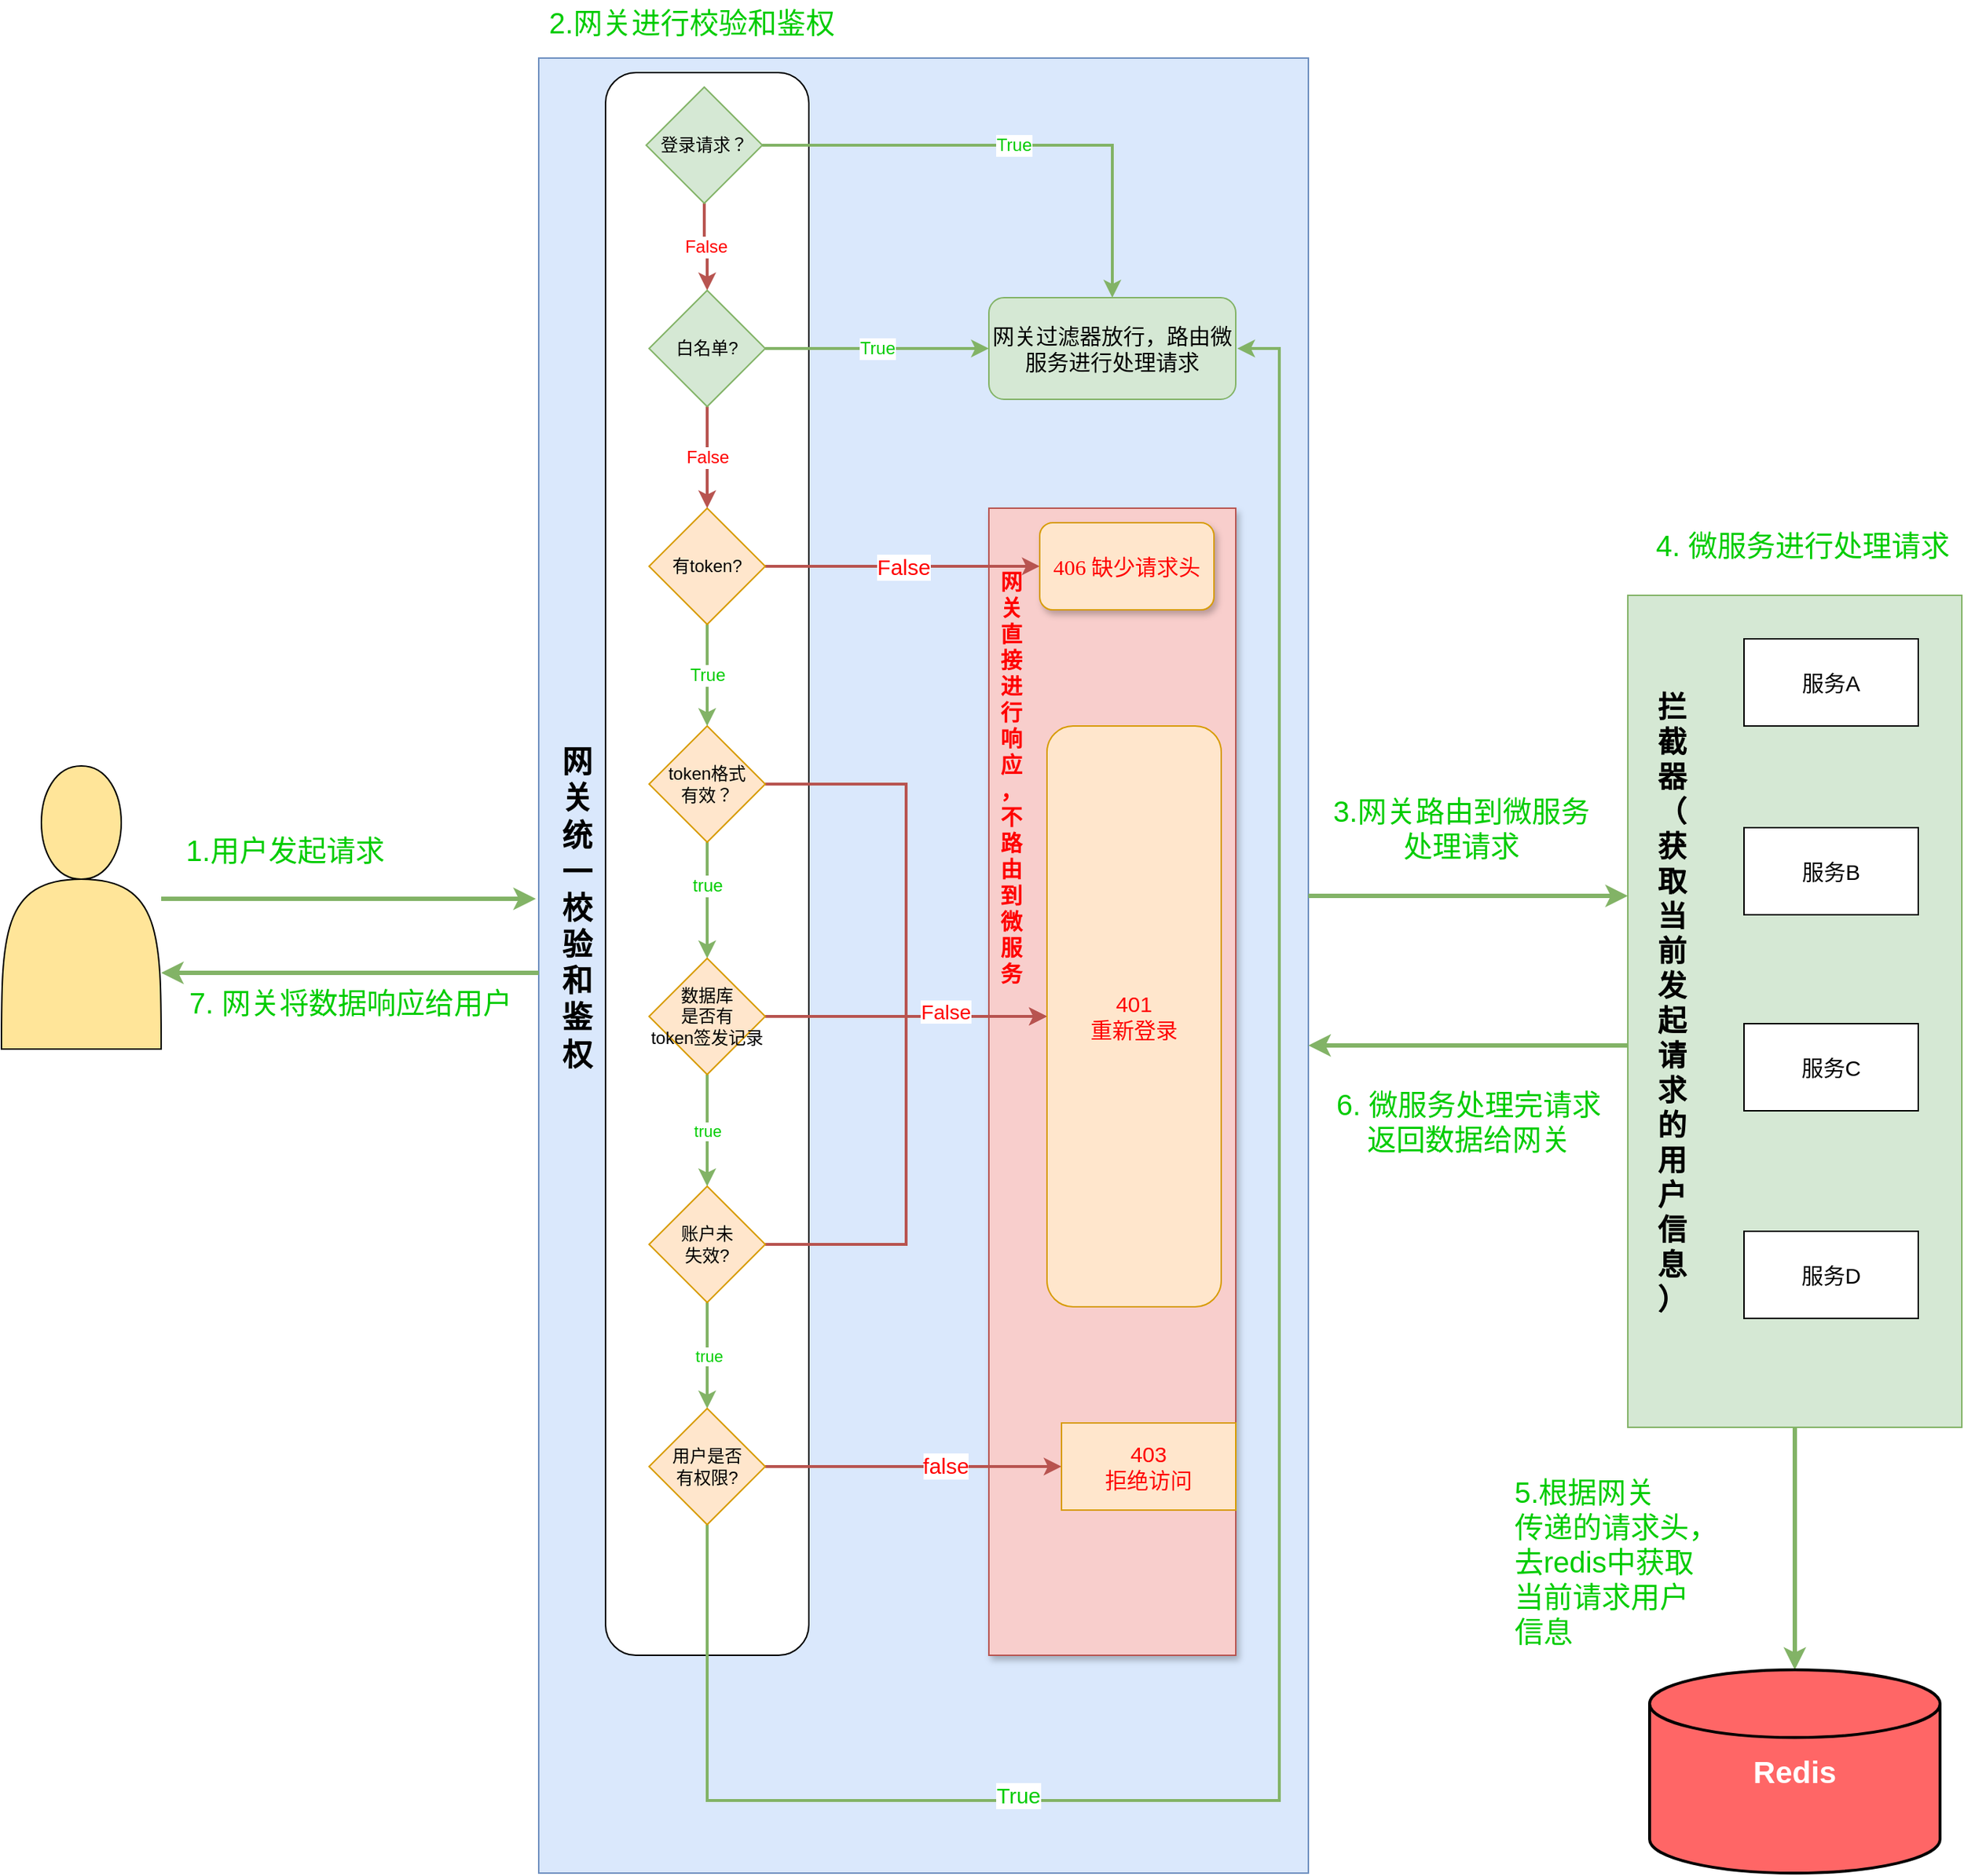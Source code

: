 <mxfile version="12.9.3" type="device"><diagram id="C5RBs43oDa-KdzZeNtuy" name="Page-1"><mxGraphModel dx="2306" dy="1884" grid="1" gridSize="10" guides="1" tooltips="1" connect="1" arrows="1" fold="1" page="1" pageScale="1" pageWidth="827" pageHeight="1169" math="0" shadow="0"><root><mxCell id="WIyWlLk6GJQsqaUBKTNV-0"/><mxCell id="WIyWlLk6GJQsqaUBKTNV-1" parent="WIyWlLk6GJQsqaUBKTNV-0"/><mxCell id="BepoBmbAw8Fq3KnFWJ3N-85" value="" style="rounded=0;whiteSpace=wrap;html=1;fillColor=#dae8fc;fontSize=15;strokeColor=#6c8ebf;" parent="WIyWlLk6GJQsqaUBKTNV-1" vertex="1"><mxGeometry x="260" y="-150" width="530" height="1250" as="geometry"/></mxCell><mxCell id="BepoBmbAw8Fq3KnFWJ3N-183" value="" style="rounded=0;whiteSpace=wrap;html=1;labelBackgroundColor=none;fillColor=#f8cecc;fontSize=12;align=left;shadow=1;strokeColor=#b85450;" parent="WIyWlLk6GJQsqaUBKTNV-1" vertex="1"><mxGeometry x="570" y="160" width="170" height="790" as="geometry"/></mxCell><mxCell id="BepoBmbAw8Fq3KnFWJ3N-179" style="edgeStyle=orthogonalEdgeStyle;rounded=0;orthogonalLoop=1;jettySize=auto;html=1;entryX=0.5;entryY=0;entryDx=0;entryDy=0;entryPerimeter=0;strokeColor=#82b366;strokeWidth=3;fontSize=12;fontColor=#FF0000;fillColor=#d5e8d4;" parent="WIyWlLk6GJQsqaUBKTNV-1" source="BepoBmbAw8Fq3KnFWJ3N-97" target="BepoBmbAw8Fq3KnFWJ3N-111" edge="1"><mxGeometry relative="1" as="geometry"/></mxCell><mxCell id="BepoBmbAw8Fq3KnFWJ3N-181" style="edgeStyle=orthogonalEdgeStyle;rounded=0;orthogonalLoop=1;jettySize=auto;html=1;strokeColor=#82b366;strokeWidth=3;fontSize=12;fontColor=#FF0000;fillColor=#d5e8d4;" parent="WIyWlLk6GJQsqaUBKTNV-1" source="BepoBmbAw8Fq3KnFWJ3N-97" target="BepoBmbAw8Fq3KnFWJ3N-85" edge="1"><mxGeometry relative="1" as="geometry"><Array as="points"><mxPoint x="940" y="530"/><mxPoint x="940" y="530"/></Array></mxGeometry></mxCell><mxCell id="BepoBmbAw8Fq3KnFWJ3N-97" value="" style="rounded=0;whiteSpace=wrap;html=1;fillColor=#d5e8d4;fontSize=15;strokeColor=#82b366;" parent="WIyWlLk6GJQsqaUBKTNV-1" vertex="1"><mxGeometry x="1010" y="220" width="230" height="573" as="geometry"/></mxCell><mxCell id="BepoBmbAw8Fq3KnFWJ3N-109" style="edgeStyle=orthogonalEdgeStyle;rounded=0;orthogonalLoop=1;jettySize=auto;html=1;strokeColor=#82b366;fontSize=15;fontColor=#000000;strokeWidth=3;fillColor=#d5e8d4;" parent="WIyWlLk6GJQsqaUBKTNV-1" source="BepoBmbAw8Fq3KnFWJ3N-85" target="BepoBmbAw8Fq3KnFWJ3N-98" edge="1"><mxGeometry relative="1" as="geometry"><Array as="points"><mxPoint x="120" y="480"/><mxPoint x="120" y="480"/></Array></mxGeometry></mxCell><mxCell id="BepoBmbAw8Fq3KnFWJ3N-180" style="edgeStyle=orthogonalEdgeStyle;rounded=0;orthogonalLoop=1;jettySize=auto;html=1;strokeColor=#82b366;strokeWidth=3;fontSize=12;fontColor=#FF0000;fillColor=#d5e8d4;" parent="WIyWlLk6GJQsqaUBKTNV-1" source="BepoBmbAw8Fq3KnFWJ3N-85" edge="1"><mxGeometry relative="1" as="geometry"><mxPoint x="1010" y="427" as="targetPoint"/><Array as="points"><mxPoint x="840" y="427"/><mxPoint x="840" y="427"/></Array></mxGeometry></mxCell><mxCell id="BepoBmbAw8Fq3KnFWJ3N-7" value="" style="rounded=1;whiteSpace=wrap;html=1;" parent="WIyWlLk6GJQsqaUBKTNV-1" vertex="1"><mxGeometry x="306" y="-140" width="140" height="1090" as="geometry"/></mxCell><mxCell id="BepoBmbAw8Fq3KnFWJ3N-11" value="" style="edgeStyle=orthogonalEdgeStyle;rounded=0;orthogonalLoop=1;jettySize=auto;html=1;strokeColor=#82b366;strokeWidth=2;fillColor=#d5e8d4;" parent="WIyWlLk6GJQsqaUBKTNV-1" source="BepoBmbAw8Fq3KnFWJ3N-9" target="BepoBmbAw8Fq3KnFWJ3N-10" edge="1"><mxGeometry relative="1" as="geometry"><Array as="points"><mxPoint x="376" y="410"/><mxPoint x="376" y="410"/></Array></mxGeometry></mxCell><mxCell id="BepoBmbAw8Fq3KnFWJ3N-16" value="true" style="text;html=1;align=center;verticalAlign=middle;resizable=0;points=[];labelBackgroundColor=#ffffff;fontColor=#00CC00;" parent="BepoBmbAw8Fq3KnFWJ3N-11" vertex="1" connectable="0"><mxGeometry x="-0.25" y="4" relative="1" as="geometry"><mxPoint x="-4" as="offset"/></mxGeometry></mxCell><mxCell id="BepoBmbAw8Fq3KnFWJ3N-52" value="" style="edgeStyle=orthogonalEdgeStyle;rounded=0;orthogonalLoop=1;jettySize=auto;html=1;entryX=0;entryY=0.5;entryDx=0;entryDy=0;strokeColor=#b85450;fontStyle=1;spacing=9;strokeWidth=2;fillColor=#f8cecc;" parent="WIyWlLk6GJQsqaUBKTNV-1" source="BepoBmbAw8Fq3KnFWJ3N-9" target="BepoBmbAw8Fq3KnFWJ3N-18" edge="1"><mxGeometry relative="1" as="geometry"/></mxCell><mxCell id="BepoBmbAw8Fq3KnFWJ3N-9" value="token格式&lt;br&gt;有效？" style="rhombus;whiteSpace=wrap;html=1;fillColor=#ffe6cc;strokeColor=#d79b00;" parent="WIyWlLk6GJQsqaUBKTNV-1" vertex="1"><mxGeometry x="336" y="310" width="80" height="80" as="geometry"/></mxCell><mxCell id="BepoBmbAw8Fq3KnFWJ3N-120" value="True" style="edgeStyle=orthogonalEdgeStyle;rounded=0;orthogonalLoop=1;jettySize=auto;html=1;entryX=0.5;entryY=0;entryDx=0;entryDy=0;strokeColor=#82b366;fontSize=12;fontColor=#00CC00;strokeWidth=2;fillColor=#d5e8d4;" parent="WIyWlLk6GJQsqaUBKTNV-1" source="BepoBmbAw8Fq3KnFWJ3N-118" target="BepoBmbAw8Fq3KnFWJ3N-9" edge="1"><mxGeometry relative="1" as="geometry"/></mxCell><mxCell id="BepoBmbAw8Fq3KnFWJ3N-168" value="False" style="edgeStyle=orthogonalEdgeStyle;rounded=0;orthogonalLoop=1;jettySize=auto;html=1;strokeColor=#b85450;fontSize=15;fontColor=#FF0000;strokeWidth=2;fillColor=#f8cecc;" parent="WIyWlLk6GJQsqaUBKTNV-1" source="BepoBmbAw8Fq3KnFWJ3N-118" target="BepoBmbAw8Fq3KnFWJ3N-165" edge="1"><mxGeometry relative="1" as="geometry"><mxPoint x="496" y="200" as="targetPoint"/></mxGeometry></mxCell><mxCell id="BepoBmbAw8Fq3KnFWJ3N-118" value="有token?" style="rhombus;whiteSpace=wrap;html=1;fillColor=#ffe6cc;strokeColor=#d79b00;" parent="WIyWlLk6GJQsqaUBKTNV-1" vertex="1"><mxGeometry x="336" y="160" width="80" height="80" as="geometry"/></mxCell><mxCell id="BepoBmbAw8Fq3KnFWJ3N-155" value="False" style="edgeStyle=orthogonalEdgeStyle;rounded=0;orthogonalLoop=1;jettySize=auto;html=1;strokeColor=#b85450;fontSize=12;fontColor=#FF0000;strokeWidth=2;fillColor=#f8cecc;" parent="WIyWlLk6GJQsqaUBKTNV-1" source="BepoBmbAw8Fq3KnFWJ3N-146" target="BepoBmbAw8Fq3KnFWJ3N-145" edge="1"><mxGeometry relative="1" as="geometry"/></mxCell><mxCell id="BepoBmbAw8Fq3KnFWJ3N-157" value="True" style="edgeStyle=orthogonalEdgeStyle;rounded=0;orthogonalLoop=1;jettySize=auto;html=1;entryX=0.5;entryY=0;entryDx=0;entryDy=0;strokeColor=#82b366;fontSize=12;fontColor=#00CC00;fillColor=#d5e8d4;strokeWidth=2;" parent="WIyWlLk6GJQsqaUBKTNV-1" source="BepoBmbAw8Fq3KnFWJ3N-146" target="BepoBmbAw8Fq3KnFWJ3N-128" edge="1"><mxGeometry relative="1" as="geometry"/></mxCell><mxCell id="BepoBmbAw8Fq3KnFWJ3N-146" value="登录请求？" style="rhombus;whiteSpace=wrap;html=1;fillColor=#d5e8d4;strokeColor=#82b366;" parent="WIyWlLk6GJQsqaUBKTNV-1" vertex="1"><mxGeometry x="334" y="-130" width="80" height="80" as="geometry"/></mxCell><mxCell id="BepoBmbAw8Fq3KnFWJ3N-141" value="False" style="edgeStyle=orthogonalEdgeStyle;rounded=0;orthogonalLoop=1;jettySize=auto;html=1;strokeColor=#B9E0A5;fontSize=12;fontColor=#00CC00;" parent="WIyWlLk6GJQsqaUBKTNV-1" edge="1"><mxGeometry relative="1" as="geometry"><mxPoint x="400" y="10" as="sourcePoint"/></mxGeometry></mxCell><mxCell id="BepoBmbAw8Fq3KnFWJ3N-13" value="true" style="edgeStyle=orthogonalEdgeStyle;rounded=0;orthogonalLoop=1;jettySize=auto;html=1;strokeColor=#82b366;fontColor=#00CC00;strokeWidth=2;fillColor=#d5e8d4;" parent="WIyWlLk6GJQsqaUBKTNV-1" source="BepoBmbAw8Fq3KnFWJ3N-10" target="BepoBmbAw8Fq3KnFWJ3N-12" edge="1"><mxGeometry relative="1" as="geometry"><Array as="points"><mxPoint x="376" y="580"/><mxPoint x="376" y="580"/></Array></mxGeometry></mxCell><mxCell id="BepoBmbAw8Fq3KnFWJ3N-51" value="" style="edgeStyle=orthogonalEdgeStyle;rounded=0;orthogonalLoop=1;jettySize=auto;html=1;strokeColor=#b85450;fontSize=22;fillColor=#f8cecc;strokeWidth=2;" parent="WIyWlLk6GJQsqaUBKTNV-1" source="BepoBmbAw8Fq3KnFWJ3N-10" target="BepoBmbAw8Fq3KnFWJ3N-18" edge="1"><mxGeometry relative="1" as="geometry"/></mxCell><mxCell id="BepoBmbAw8Fq3KnFWJ3N-10" value="数据库&lt;br&gt;是否有&lt;br&gt;token签发记录" style="rhombus;whiteSpace=wrap;html=1;fillColor=#ffe6cc;strokeColor=#d79b00;" parent="WIyWlLk6GJQsqaUBKTNV-1" vertex="1"><mxGeometry x="336" y="470" width="80" height="80" as="geometry"/></mxCell><mxCell id="BepoBmbAw8Fq3KnFWJ3N-15" value="true" style="edgeStyle=orthogonalEdgeStyle;rounded=0;orthogonalLoop=1;jettySize=auto;html=1;strokeColor=#82b366;fontColor=#00CC00;strokeWidth=2;fillColor=#d5e8d4;" parent="WIyWlLk6GJQsqaUBKTNV-1" source="BepoBmbAw8Fq3KnFWJ3N-12" edge="1"><mxGeometry relative="1" as="geometry"><mxPoint x="376" y="780" as="targetPoint"/></mxGeometry></mxCell><mxCell id="BepoBmbAw8Fq3KnFWJ3N-80" style="edgeStyle=orthogonalEdgeStyle;rounded=0;orthogonalLoop=1;jettySize=auto;html=1;entryX=0;entryY=0.5;entryDx=0;entryDy=0;strokeColor=#b85450;fontSize=15;fontColor=#000000;strokeWidth=2;fillColor=#f8cecc;" parent="WIyWlLk6GJQsqaUBKTNV-1" source="BepoBmbAw8Fq3KnFWJ3N-12" target="BepoBmbAw8Fq3KnFWJ3N-18" edge="1"><mxGeometry relative="1" as="geometry"/></mxCell><mxCell id="BepoBmbAw8Fq3KnFWJ3N-12" value="账户未&lt;br&gt;失效?" style="rhombus;whiteSpace=wrap;html=1;fillColor=#ffe6cc;strokeColor=#d79b00;" parent="WIyWlLk6GJQsqaUBKTNV-1" vertex="1"><mxGeometry x="336" y="627" width="80" height="80" as="geometry"/></mxCell><mxCell id="BepoBmbAw8Fq3KnFWJ3N-18" value="&lt;font style=&quot;font-size: 15px&quot; color=&quot;#ff0000&quot;&gt;401&lt;br&gt;重新登录&lt;/font&gt;" style="rounded=1;whiteSpace=wrap;html=1;fillColor=#ffe6cc;strokeColor=#d79b00;" parent="WIyWlLk6GJQsqaUBKTNV-1" vertex="1"><mxGeometry x="610" y="310" width="120" height="400" as="geometry"/></mxCell><mxCell id="BepoBmbAw8Fq3KnFWJ3N-81" style="edgeStyle=orthogonalEdgeStyle;rounded=0;orthogonalLoop=1;jettySize=auto;html=1;entryX=0;entryY=0.5;entryDx=0;entryDy=0;strokeColor=#b85450;fontSize=15;fontColor=#000000;strokeWidth=2;fillColor=#f8cecc;" parent="WIyWlLk6GJQsqaUBKTNV-1" source="BepoBmbAw8Fq3KnFWJ3N-46" target="BepoBmbAw8Fq3KnFWJ3N-56" edge="1"><mxGeometry relative="1" as="geometry"/></mxCell><mxCell id="BepoBmbAw8Fq3KnFWJ3N-82" value="&lt;font color=&quot;#ff0000&quot;&gt;false&lt;/font&gt;" style="text;html=1;align=center;verticalAlign=middle;resizable=0;points=[];labelBackgroundColor=#ffffff;fontSize=15;fontColor=#000000;" parent="BepoBmbAw8Fq3KnFWJ3N-81" vertex="1" connectable="0"><mxGeometry x="0.21" y="1" relative="1" as="geometry"><mxPoint as="offset"/></mxGeometry></mxCell><mxCell id="b3F6A4rfsXFDGV2OmAf2-2" value="" style="edgeStyle=orthogonalEdgeStyle;rounded=0;orthogonalLoop=1;jettySize=auto;html=1;strokeWidth=2;fillColor=#d5e8d4;strokeColor=#82b366;" edge="1" parent="WIyWlLk6GJQsqaUBKTNV-1" source="BepoBmbAw8Fq3KnFWJ3N-46"><mxGeometry relative="1" as="geometry"><mxPoint x="741" y="50" as="targetPoint"/><Array as="points"><mxPoint x="376" y="1050"/><mxPoint x="770" y="1050"/><mxPoint x="770" y="50"/></Array></mxGeometry></mxCell><mxCell id="b3F6A4rfsXFDGV2OmAf2-4" value="&lt;font style=&quot;font-size: 15px&quot; color=&quot;#00cc00&quot;&gt;True&lt;/font&gt;" style="text;html=1;align=center;verticalAlign=middle;resizable=0;points=[];labelBackgroundColor=#ffffff;" vertex="1" connectable="0" parent="b3F6A4rfsXFDGV2OmAf2-2"><mxGeometry x="-0.499" y="4" relative="1" as="geometry"><mxPoint as="offset"/></mxGeometry></mxCell><mxCell id="BepoBmbAw8Fq3KnFWJ3N-46" value="用户是否&lt;br&gt;有权限?" style="rhombus;whiteSpace=wrap;html=1;fillColor=#ffe6cc;strokeColor=#d79b00;" parent="WIyWlLk6GJQsqaUBKTNV-1" vertex="1"><mxGeometry x="336" y="780" width="80" height="80" as="geometry"/></mxCell><mxCell id="BepoBmbAw8Fq3KnFWJ3N-56" value="&lt;font color=&quot;#ff0000&quot; style=&quot;font-size: 15px&quot;&gt;403&lt;br&gt;拒绝访问&lt;/font&gt;" style="rounded=0;whiteSpace=wrap;html=1;fillColor=#ffe6cc;strokeColor=#d79b00;" parent="WIyWlLk6GJQsqaUBKTNV-1" vertex="1"><mxGeometry x="620" y="790" width="120" height="60" as="geometry"/></mxCell><mxCell id="BepoBmbAw8Fq3KnFWJ3N-86" value="服务A" style="rounded=0;whiteSpace=wrap;html=1;fillColor=#FFFFFF;fontSize=15;fontColor=#000000;" parent="WIyWlLk6GJQsqaUBKTNV-1" vertex="1"><mxGeometry x="1090" y="250" width="120" height="60" as="geometry"/></mxCell><mxCell id="BepoBmbAw8Fq3KnFWJ3N-172" value="服务B" style="rounded=0;whiteSpace=wrap;html=1;fillColor=#FFFFFF;fontSize=15;fontColor=#000000;" parent="WIyWlLk6GJQsqaUBKTNV-1" vertex="1"><mxGeometry x="1090" y="380" width="120" height="60" as="geometry"/></mxCell><mxCell id="BepoBmbAw8Fq3KnFWJ3N-174" value="服务C" style="rounded=0;whiteSpace=wrap;html=1;fillColor=#FFFFFF;fontSize=15;fontColor=#000000;" parent="WIyWlLk6GJQsqaUBKTNV-1" vertex="1"><mxGeometry x="1090" y="515" width="120" height="60" as="geometry"/></mxCell><mxCell id="BepoBmbAw8Fq3KnFWJ3N-176" value="服务D" style="rounded=0;whiteSpace=wrap;html=1;fillColor=#FFFFFF;fontSize=15;fontColor=#000000;" parent="WIyWlLk6GJQsqaUBKTNV-1" vertex="1"><mxGeometry x="1090" y="658" width="120" height="60" as="geometry"/></mxCell><mxCell id="BepoBmbAw8Fq3KnFWJ3N-170" value="" style="edgeStyle=orthogonalEdgeStyle;rounded=0;orthogonalLoop=1;jettySize=auto;html=1;strokeColor=#82b366;fontSize=12;fontColor=#FF0000;strokeWidth=3;fillColor=#d5e8d4;" parent="WIyWlLk6GJQsqaUBKTNV-1" source="BepoBmbAw8Fq3KnFWJ3N-98" edge="1"><mxGeometry relative="1" as="geometry"><mxPoint x="258" y="429" as="targetPoint"/><Array as="points"><mxPoint x="120" y="429"/><mxPoint x="120" y="429"/></Array></mxGeometry></mxCell><mxCell id="BepoBmbAw8Fq3KnFWJ3N-98" value="" style="shape=actor;whiteSpace=wrap;html=1;fillColor=#FFE599;fontSize=15;fontColor=#000000;" parent="WIyWlLk6GJQsqaUBKTNV-1" vertex="1"><mxGeometry x="-110" y="337.5" width="110" height="195" as="geometry"/></mxCell><mxCell id="BepoBmbAw8Fq3KnFWJ3N-101" value="1.用户发起请求" style="text;html=1;align=center;verticalAlign=middle;resizable=0;points=[];autosize=1;fontSize=20;fontColor=#00CC00;" parent="WIyWlLk6GJQsqaUBKTNV-1" vertex="1"><mxGeometry x="10" y="380" width="150" height="30" as="geometry"/></mxCell><mxCell id="BepoBmbAw8Fq3KnFWJ3N-102" value="2.网关进行校验和鉴权" style="text;html=1;align=center;verticalAlign=middle;resizable=0;points=[];autosize=1;fontSize=20;fontColor=#00CC00;" parent="WIyWlLk6GJQsqaUBKTNV-1" vertex="1"><mxGeometry x="260" y="-190" width="210" height="30" as="geometry"/></mxCell><mxCell id="BepoBmbAw8Fq3KnFWJ3N-105" value="3.网关路由到微服务&lt;br&gt;处理请求" style="text;html=1;align=center;verticalAlign=middle;resizable=0;points=[];autosize=1;fontSize=20;fontColor=#00CC00;" parent="WIyWlLk6GJQsqaUBKTNV-1" vertex="1"><mxGeometry x="800" y="355" width="190" height="50" as="geometry"/></mxCell><mxCell id="BepoBmbAw8Fq3KnFWJ3N-108" value="6. 微服务处理完请求&lt;br style=&quot;font-size: 20px&quot;&gt;返回数据给网关" style="text;html=1;align=center;verticalAlign=middle;resizable=0;points=[];autosize=1;fontSize=20;fontColor=#00CC00;" parent="WIyWlLk6GJQsqaUBKTNV-1" vertex="1"><mxGeometry x="800" y="557" width="200" height="50" as="geometry"/></mxCell><mxCell id="BepoBmbAw8Fq3KnFWJ3N-110" value="7. 网关将数据响应给用户" style="text;html=1;align=center;verticalAlign=middle;resizable=0;points=[];autosize=1;fontSize=20;fontColor=#00CC00;" parent="WIyWlLk6GJQsqaUBKTNV-1" vertex="1"><mxGeometry x="10" y="485" width="240" height="30" as="geometry"/></mxCell><mxCell id="BepoBmbAw8Fq3KnFWJ3N-111" value="&lt;font style=&quot;font-size: 21px&quot; color=&quot;#ffffff&quot;&gt;Redis&lt;/font&gt;" style="strokeWidth=2;html=1;shape=mxgraph.flowchart.database;whiteSpace=wrap;fillColor=#FF6666;fontSize=15;fontColor=#000000;fontStyle=1" parent="WIyWlLk6GJQsqaUBKTNV-1" vertex="1"><mxGeometry x="1025" y="960" width="200" height="140" as="geometry"/></mxCell><mxCell id="BepoBmbAw8Fq3KnFWJ3N-115" value="&lt;font style=&quot;font-size: 20px&quot; color=&quot;#00cc00&quot;&gt;5.根据网关&lt;br&gt;传递的请求头，&lt;br&gt;去redis中获取&lt;br&gt;当前请求用户&lt;br&gt;信息&lt;/font&gt;" style="text;html=1;align=left;verticalAlign=middle;resizable=0;points=[];autosize=1;fontSize=15;fontColor=#000000;" parent="WIyWlLk6GJQsqaUBKTNV-1" vertex="1"><mxGeometry x="930" y="830" width="160" height="110" as="geometry"/></mxCell><mxCell id="BepoBmbAw8Fq3KnFWJ3N-116" value="4. 微服务进行处理请求" style="text;html=1;align=center;verticalAlign=middle;resizable=0;points=[];autosize=1;fontSize=20;fontColor=#00CC00;" parent="WIyWlLk6GJQsqaUBKTNV-1" vertex="1"><mxGeometry x="1020" y="170" width="220" height="30" as="geometry"/></mxCell><mxCell id="BepoBmbAw8Fq3KnFWJ3N-128" value="&lt;span style=&quot;font-size: 15px&quot;&gt;网关过滤器放行，路由微服务进行处理请求&lt;/span&gt;" style="rounded=1;whiteSpace=wrap;html=1;fillColor=#d5e8d4;fontSize=12;align=center;strokeColor=#82b366;" parent="WIyWlLk6GJQsqaUBKTNV-1" vertex="1"><mxGeometry x="570" y="15" width="170" height="70" as="geometry"/></mxCell><mxCell id="BepoBmbAw8Fq3KnFWJ3N-156" value="False" style="edgeStyle=orthogonalEdgeStyle;rounded=0;orthogonalLoop=1;jettySize=auto;html=1;strokeColor=#b85450;fontSize=12;fontColor=#FF0000;strokeWidth=2;fillColor=#f8cecc;" parent="WIyWlLk6GJQsqaUBKTNV-1" source="BepoBmbAw8Fq3KnFWJ3N-145" target="BepoBmbAw8Fq3KnFWJ3N-118" edge="1"><mxGeometry relative="1" as="geometry"/></mxCell><mxCell id="BepoBmbAw8Fq3KnFWJ3N-158" value="True" style="edgeStyle=orthogonalEdgeStyle;rounded=0;orthogonalLoop=1;jettySize=auto;html=1;strokeColor=#82b366;fontSize=12;fontColor=#00CC00;fillColor=#d5e8d4;strokeWidth=2;" parent="WIyWlLk6GJQsqaUBKTNV-1" source="BepoBmbAw8Fq3KnFWJ3N-145" target="BepoBmbAw8Fq3KnFWJ3N-128" edge="1"><mxGeometry relative="1" as="geometry"/></mxCell><mxCell id="BepoBmbAw8Fq3KnFWJ3N-145" value="白名单?" style="rhombus;whiteSpace=wrap;html=1;fillColor=#d5e8d4;strokeColor=#82b366;" parent="WIyWlLk6GJQsqaUBKTNV-1" vertex="1"><mxGeometry x="336" y="10" width="80" height="80" as="geometry"/></mxCell><mxCell id="BepoBmbAw8Fq3KnFWJ3N-159" value="&lt;span style=&quot;color: rgb(0 , 0 , 0) ; font-size: 21px ; font-weight: 700 ; white-space: normal&quot;&gt;网&lt;br&gt;关&lt;br&gt;统&lt;br&gt;一&lt;br&gt;校&lt;br&gt;验&lt;br&gt;和&lt;br&gt;鉴&lt;br&gt;权&lt;/span&gt;" style="text;html=1;align=center;verticalAlign=middle;resizable=0;points=[];autosize=1;fontSize=12;fontColor=#FF0000;" parent="WIyWlLk6GJQsqaUBKTNV-1" vertex="1"><mxGeometry x="266" y="355" width="40" height="160" as="geometry"/></mxCell><mxCell id="BepoBmbAw8Fq3KnFWJ3N-165" value="&lt;pre style=&quot;font-size: 15px&quot;&gt;&lt;font face=&quot;Verdana&quot; color=&quot;#ff0000&quot;&gt;&lt;font style=&quot;font-size: 15px&quot;&gt;406 &lt;/font&gt;缺少请求头&lt;/font&gt;&lt;/pre&gt;" style="rounded=1;whiteSpace=wrap;html=1;fillColor=#ffe6cc;fontSize=12;align=center;labelBackgroundColor=none;strokeColor=#d79b00;shadow=1;" parent="WIyWlLk6GJQsqaUBKTNV-1" vertex="1"><mxGeometry x="605" y="170" width="120" height="60" as="geometry"/></mxCell><mxCell id="BepoBmbAw8Fq3KnFWJ3N-171" value="&lt;div style=&quot;color: rgb(0 , 0 , 0) ; text-align: left ; white-space: normal ; font-size: 20px&quot;&gt;&lt;font style=&quot;font-size: 20px&quot;&gt;&lt;b&gt;拦&lt;/b&gt;&lt;/font&gt;&lt;/div&gt;&lt;div style=&quot;color: rgb(0 , 0 , 0) ; text-align: left ; white-space: normal ; font-size: 20px&quot;&gt;&lt;font style=&quot;font-size: 20px&quot;&gt;&lt;b&gt;截&lt;/b&gt;&lt;/font&gt;&lt;/div&gt;&lt;div style=&quot;color: rgb(0 , 0 , 0) ; text-align: left ; white-space: normal ; font-size: 20px&quot;&gt;&lt;font style=&quot;font-size: 20px&quot;&gt;&lt;b&gt;器&lt;/b&gt;&lt;/font&gt;&lt;/div&gt;&lt;div style=&quot;color: rgb(0 , 0 , 0) ; text-align: left ; white-space: normal ; font-size: 20px&quot;&gt;&lt;span&gt;&lt;font style=&quot;font-size: 20px&quot;&gt;&lt;b&gt;（&lt;/b&gt;&lt;/font&gt;&lt;/span&gt;&lt;/div&gt;&lt;div style=&quot;color: rgb(0 , 0 , 0) ; text-align: left ; white-space: normal ; font-size: 20px&quot;&gt;&lt;font style=&quot;font-size: 20px&quot;&gt;&lt;b&gt;获&lt;/b&gt;&lt;/font&gt;&lt;/div&gt;&lt;div style=&quot;color: rgb(0 , 0 , 0) ; text-align: left ; white-space: normal ; font-size: 20px&quot;&gt;&lt;font style=&quot;font-size: 20px&quot;&gt;&lt;b&gt;取&lt;/b&gt;&lt;/font&gt;&lt;/div&gt;&lt;div style=&quot;color: rgb(0 , 0 , 0) ; text-align: left ; white-space: normal ; font-size: 20px&quot;&gt;&lt;font style=&quot;font-size: 20px&quot;&gt;&lt;b&gt;当&lt;/b&gt;&lt;/font&gt;&lt;/div&gt;&lt;div style=&quot;color: rgb(0 , 0 , 0) ; text-align: left ; white-space: normal ; font-size: 20px&quot;&gt;&lt;font style=&quot;font-size: 20px&quot;&gt;&lt;b&gt;前&lt;/b&gt;&lt;/font&gt;&lt;/div&gt;&lt;div style=&quot;color: rgb(0 , 0 , 0) ; text-align: left ; white-space: normal ; font-size: 20px&quot;&gt;&lt;font style=&quot;font-size: 20px&quot;&gt;&lt;b&gt;发&lt;/b&gt;&lt;/font&gt;&lt;/div&gt;&lt;div style=&quot;color: rgb(0 , 0 , 0) ; text-align: left ; white-space: normal ; font-size: 20px&quot;&gt;&lt;font style=&quot;font-size: 20px&quot;&gt;&lt;b&gt;起&lt;/b&gt;&lt;/font&gt;&lt;/div&gt;&lt;div style=&quot;color: rgb(0 , 0 , 0) ; text-align: left ; white-space: normal ; font-size: 20px&quot;&gt;&lt;font style=&quot;font-size: 20px&quot;&gt;&lt;b&gt;请&lt;/b&gt;&lt;/font&gt;&lt;/div&gt;&lt;div style=&quot;color: rgb(0 , 0 , 0) ; text-align: left ; white-space: normal ; font-size: 20px&quot;&gt;&lt;font style=&quot;font-size: 20px&quot;&gt;&lt;b&gt;求&lt;/b&gt;&lt;/font&gt;&lt;/div&gt;&lt;div style=&quot;color: rgb(0 , 0 , 0) ; text-align: left ; white-space: normal ; font-size: 20px&quot;&gt;&lt;font style=&quot;font-size: 20px&quot;&gt;&lt;b&gt;的&lt;/b&gt;&lt;/font&gt;&lt;/div&gt;&lt;div style=&quot;color: rgb(0 , 0 , 0) ; text-align: left ; white-space: normal ; font-size: 20px&quot;&gt;&lt;font style=&quot;font-size: 20px&quot;&gt;&lt;b&gt;用&lt;/b&gt;&lt;/font&gt;&lt;/div&gt;&lt;div style=&quot;color: rgb(0 , 0 , 0) ; text-align: left ; white-space: normal ; font-size: 20px&quot;&gt;&lt;font style=&quot;font-size: 20px&quot;&gt;&lt;b&gt;户&lt;/b&gt;&lt;/font&gt;&lt;/div&gt;&lt;div style=&quot;color: rgb(0 , 0 , 0) ; text-align: left ; white-space: normal ; font-size: 20px&quot;&gt;&lt;font style=&quot;font-size: 20px&quot;&gt;&lt;b&gt;信&lt;/b&gt;&lt;/font&gt;&lt;/div&gt;&lt;div style=&quot;color: rgb(0 , 0 , 0) ; text-align: left ; white-space: normal ; font-size: 20px&quot;&gt;&lt;font style=&quot;font-size: 20px&quot;&gt;&lt;b&gt;息&lt;/b&gt;&lt;/font&gt;&lt;/div&gt;&lt;div style=&quot;color: rgb(0 , 0 , 0) ; text-align: left ; white-space: normal ; font-size: 20px&quot;&gt;&lt;font style=&quot;font-size: 20px&quot;&gt;&lt;b&gt;）&lt;/b&gt;&lt;/font&gt;&lt;/div&gt;" style="text;html=1;align=center;verticalAlign=middle;resizable=0;points=[];autosize=1;fontSize=12;fontColor=#FF0000;" parent="WIyWlLk6GJQsqaUBKTNV-1" vertex="1"><mxGeometry x="1020" y="370" width="40" height="260" as="geometry"/></mxCell><mxCell id="BepoBmbAw8Fq3KnFWJ3N-184" value="&lt;font style=&quot;font-size: 15px&quot;&gt;&lt;b&gt;网&lt;br&gt;关&lt;br&gt;直&lt;br&gt;接&lt;br&gt;进&lt;br&gt;行&lt;br&gt;响&lt;br&gt;应&lt;br&gt;，&lt;br&gt;不&lt;br&gt;路&lt;br&gt;由&lt;br&gt;到&lt;br&gt;微&lt;br&gt;服&lt;br&gt;务&lt;/b&gt;&lt;/font&gt;" style="text;html=1;align=center;verticalAlign=middle;resizable=0;points=[];autosize=1;fontSize=12;fontColor=#FF0000;" parent="WIyWlLk6GJQsqaUBKTNV-1" vertex="1"><mxGeometry x="570" y="220" width="30" height="250" as="geometry"/></mxCell><mxCell id="b3F6A4rfsXFDGV2OmAf2-3" value="&lt;font style=&quot;font-size: 14px ; background-color: rgb(255 , 255 , 255)&quot; color=&quot;#ff0000&quot;&gt;False&lt;/font&gt;" style="text;html=1;align=center;verticalAlign=middle;resizable=0;points=[];autosize=1;" vertex="1" parent="WIyWlLk6GJQsqaUBKTNV-1"><mxGeometry x="515" y="496.5" width="50" height="20" as="geometry"/></mxCell></root></mxGraphModel></diagram></mxfile>